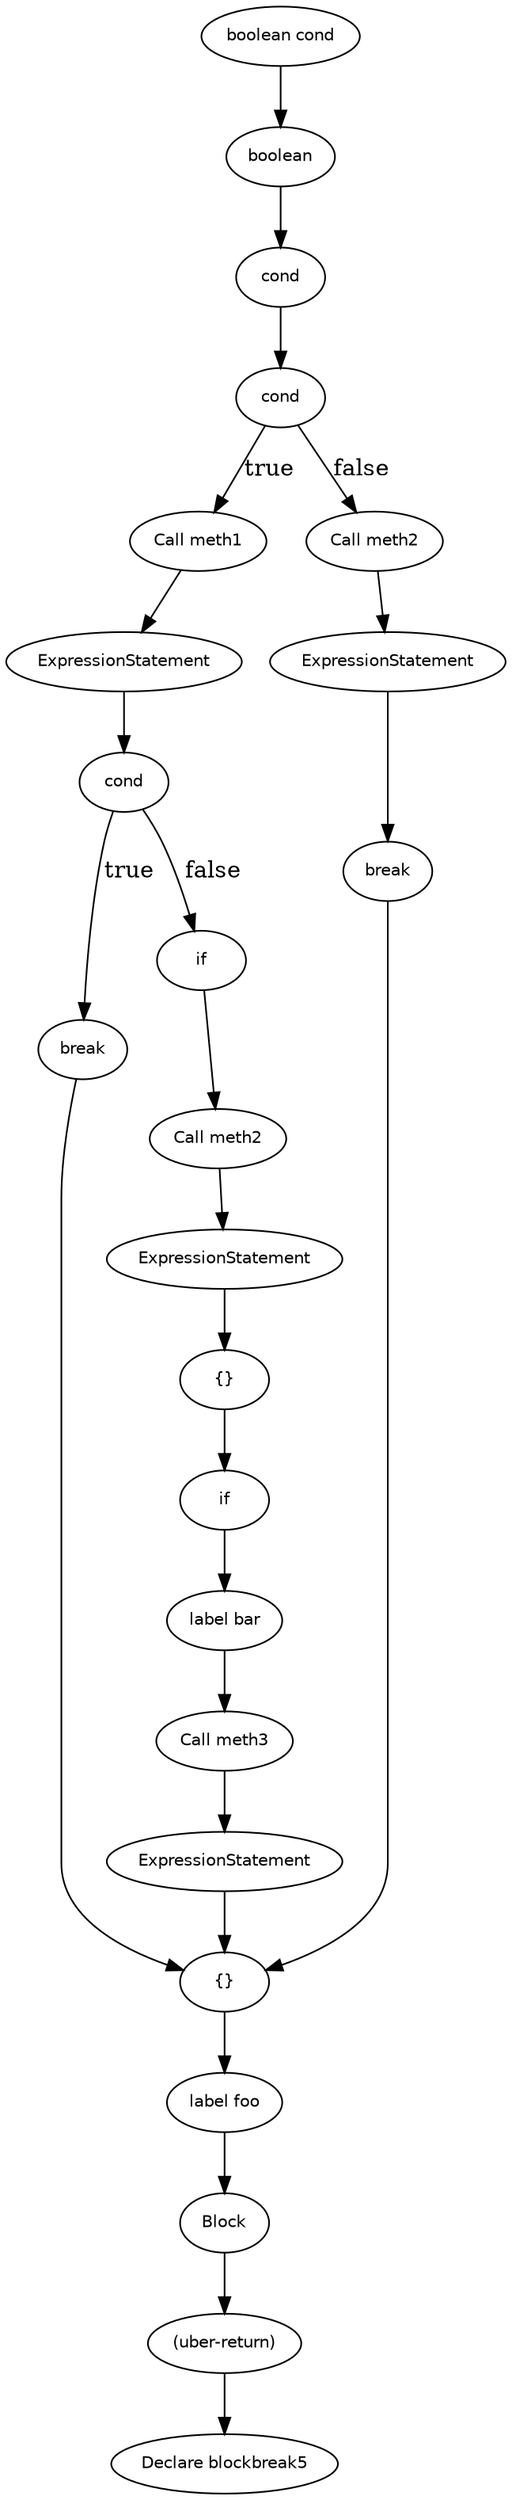 digraph blockbreak5 {
  35 [
    label = Block,
    fontname = Helvetica,
    fontsize = 10
  ];
  33 [
    label = "Call meth3",
    fontname = Helvetica,
    fontsize = 10
  ];
  32 [
    label = ExpressionStatement,
    fontname = Helvetica,
    fontsize = 10
  ];
  30 [
    label = break,
    fontname = Helvetica,
    fontsize = 10
  ];
  19 [
    label = break,
    fontname = Helvetica,
    fontsize = 10
  ];
  18 [
    label = cond,
    fontname = Helvetica,
    fontsize = 10
  ];
  17 [
    label = if,
    fontname = Helvetica,
    fontsize = 10
  ];
  15 [
    label = "Call meth1",
    fontname = Helvetica,
    fontsize = 10
  ];
  14 [
    label = ExpressionStatement,
    fontname = Helvetica,
    fontsize = 10
  ];
  13 [
    label = "{}",
    fontname = Helvetica,
    fontsize = 10
  ];
  12 [
    label = cond,
    fontname = Helvetica,
    fontsize = 10
  ];
  11 [
    label = if,
    fontname = Helvetica,
    fontsize = 10
  ];
  9 [
    label = "label bar",
    fontname = Helvetica,
    fontsize = 10
  ];
  8 [
    label = "{}",
    fontname = Helvetica,
    fontsize = 10
  ];
  28 [
    label = "Call meth2",
    fontname = Helvetica,
    fontsize = 10
  ];
  27 [
    label = ExpressionStatement,
    fontname = Helvetica,
    fontsize = 10
  ];
  6 [
    label = "label foo",
    fontname = Helvetica,
    fontsize = 10
  ];
  5 [
    label = cond,
    fontname = Helvetica,
    fontsize = 10
  ];
  4 [
    label = boolean,
    fontname = Helvetica,
    fontsize = 10
  ];
  3 [
    label = "boolean cond",
    fontname = Helvetica,
    fontsize = 10
  ];
  2 [
    label = "(uber-return)",
    fontname = Helvetica,
    fontsize = 10
  ];
  22 [
    label = "Call meth2",
    fontname = Helvetica,
    fontsize = 10
  ];
  0 [
    label = "Declare blockbreak5",
    fontname = Helvetica,
    fontsize = 10
  ];
  21 [
    label = ExpressionStatement,
    fontname = Helvetica,
    fontsize = 10
  ];
  5 -> 12 [
    label = ""
  ];
  4 -> 5 [
    label = ""
  ];
  30 -> 8 [
    label = ""
  ];
  13 -> 11 [
    label = ""
  ];
  9 -> 33 [
    label = ""
  ];
  2 -> 0 [
    label = ""
  ];
  27 -> 30 [
    label = ""
  ];
  21 -> 13 [
    label = ""
  ];
  11 -> 9 [
    label = ""
  ];
  28 -> 27 [
    label = ""
  ];
  19 -> 8 [
    label = ""
  ];
  14 -> 18 [
    label = ""
  ];
  18 -> 19 [
    label = true
  ];
  15 -> 14 [
    label = ""
  ];
  32 -> 8 [
    label = ""
  ];
  12 -> 15 [
    label = true
  ];
  33 -> 32 [
    label = ""
  ];
  3 -> 4 [
    label = ""
  ];
  35 -> 2 [
    label = ""
  ];
  22 -> 21 [
    label = ""
  ];
  6 -> 35 [
    label = ""
  ];
  17 -> 22 [
    label = ""
  ];
  8 -> 6 [
    label = ""
  ];
  18 -> 17 [
    label = false
  ];
  12 -> 28 [
    label = false
  ];
}

